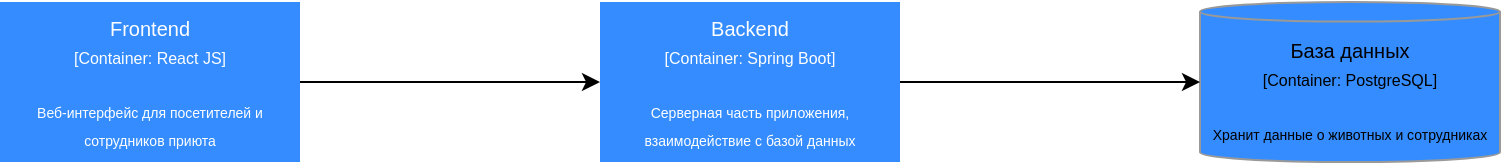 <mxfile version="24.3.1" type="device">
  <diagram name="Контейнерная диаграмма" id="0">
    <mxGraphModel dx="1290" dy="557" grid="1" gridSize="10" guides="1" tooltips="1" connect="1" arrows="1" fold="1" page="1" pageScale="1" pageWidth="827" pageHeight="1169" math="0" shadow="0">
      <root>
        <mxCell id="0" />
        <mxCell id="1" parent="0" />
        <mxCell id="frontend" value="&lt;font style=&quot;font-size: 10px;&quot;&gt;Frontend&lt;/font&gt;&lt;div&gt;&lt;font style=&quot;font-size: 8px;&quot;&gt;[Container: React JS]&lt;/font&gt;&lt;br&gt;&lt;div style=&quot;font-size: 10px;&quot;&gt;&lt;br&gt;&lt;/div&gt;&lt;div&gt;&lt;span style=&quot;font-size: 7px;&quot;&gt;Веб-интерфейс для посетителей и сотрудников приюта&lt;/span&gt;&lt;/div&gt;&lt;/div&gt;" style="rounded=0;whiteSpace=wrap;html=1;strokeColor=none;fillColor=#348cfe;fontColor=#FFFFFF;" parent="1" vertex="1">
          <mxGeometry x="100" y="100" width="150" height="80" as="geometry" />
        </mxCell>
        <mxCell id="backend" value="&lt;font style=&quot;font-size: 10px;&quot;&gt;Backend&lt;/font&gt;&lt;div&gt;&lt;font style=&quot;font-size: 8px;&quot;&gt;[Container: Spring Boot]&lt;/font&gt;&lt;br&gt;&lt;div style=&quot;font-size: 10px;&quot;&gt;&lt;br&gt;&lt;/div&gt;&lt;div&gt;&lt;span style=&quot;font-size: 7px;&quot;&gt;Серверная часть приложения, взаимодействие с базой данных&lt;/span&gt;&lt;/div&gt;&lt;/div&gt;" style="rounded=0;whiteSpace=wrap;html=1;strokeColor=none;fillColor=#348cfe;fontColor=#FFFFFF;" parent="1" vertex="1">
          <mxGeometry x="400" y="100" width="150" height="80" as="geometry" />
        </mxCell>
        <mxCell id="database" value="&lt;font style=&quot;font-size: 10px;&quot;&gt;База данных&lt;/font&gt;&lt;div&gt;&lt;font style=&quot;font-size: 8px;&quot;&gt;[Container: PostgreSQL]&lt;/font&gt;&lt;br&gt;&lt;div style=&quot;font-size: 10px;&quot;&gt;&lt;br&gt;&lt;/div&gt;&lt;div&gt;&lt;span style=&quot;font-size: 7px;&quot;&gt;Хранит данные о животных и сотрудниках&lt;/span&gt;&lt;/div&gt;&lt;/div&gt;" style="shape=cylinder3;whiteSpace=wrap;html=1;boundedLbl=1;backgroundOutline=1;size=4.886;fillColor=#348CFE;strokeColor=#999999;" parent="1" vertex="1">
          <mxGeometry x="700" y="100" width="150" height="80" as="geometry" />
        </mxCell>
        <mxCell id="frontend-backend" style="edgeStyle=orthogonalEdgeStyle;rounded=0;orthogonalLoop=1;jettySize=auto;html=1;" parent="1" source="frontend" target="backend" edge="1">
          <mxGeometry relative="1" as="geometry" />
        </mxCell>
        <mxCell id="backend-database" style="edgeStyle=orthogonalEdgeStyle;rounded=0;orthogonalLoop=1;jettySize=auto;html=1;" parent="1" source="backend" target="database" edge="1">
          <mxGeometry relative="1" as="geometry" />
        </mxCell>
      </root>
    </mxGraphModel>
  </diagram>
</mxfile>
